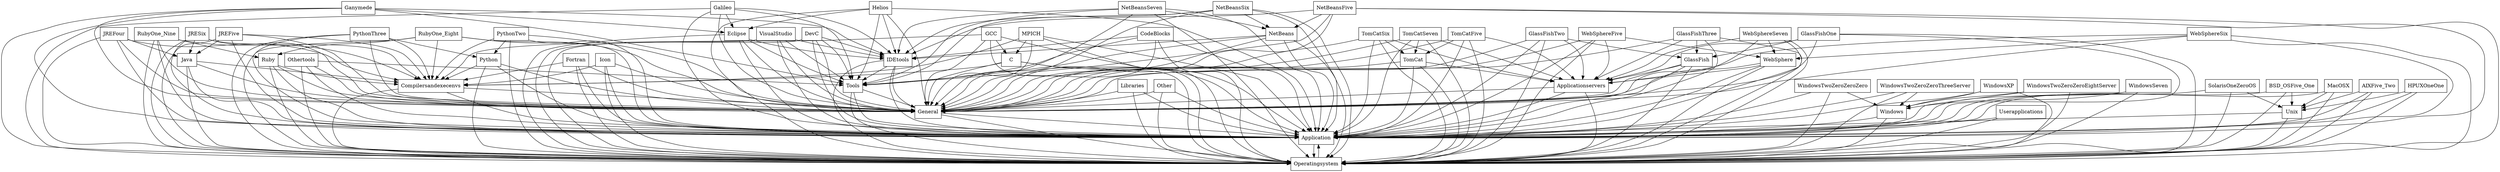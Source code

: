 digraph{
graph [rankdir=TB];
node [shape=box];
edge [arrowhead=normal];
0[label="Eclipse",]
1[label="DevC",]
2[label="BSD_OSFive_One",]
3[label="WindowsSeven",]
4[label="PythonTwo",]
5[label="IDEtools",]
6[label="Java",]
7[label="VisualStudio",]
8[label="MacOSX",]
9[label="General",]
10[label="Libraries",]
11[label="WindowsTwoZeroZeroZero",]
12[label="WebSphereFive",]
13[label="WebSphere",]
14[label="JREFour",]
15[label="GlassFishTwo",]
16[label="Ruby",]
17[label="Other",]
18[label="RubyOne_Eight",]
19[label="Helios",]
20[label="GlassFish",]
21[label="PythonThree",]
22[label="RubyOne_Nine",]
23[label="Tools",]
24[label="Ganymede",]
25[label="Application",]
26[label="NetBeansSix",]
27[label="WindowsTwoZeroZeroThreeServer",]
28[label="Operatingsystem",]
29[label="Unix",]
30[label="TomCatSeven",]
31[label="JREFive",]
32[label="C",]
33[label="WindowsXP",]
34[label="NetBeans",]
35[label="Fortran",]
36[label="TomCatSix",]
37[label="Python",]
38[label="NetBeansSeven",]
39[label="GlassFishOne",]
40[label="SolarisOneZeroOS",]
41[label="MPICH",]
42[label="Userapplications",]
43[label="AIXFive_Two",]
44[label="HPUXOneOne",]
45[label="Galileo",]
46[label="WebSphereSeven",]
47[label="Compilersandexecenvs",]
48[label="WindowsTwoZeroZeroEightServer",]
49[label="Windows",]
50[label="TomCat",]
51[label="TomCatFive",]
52[label="WebSphereSix",]
53[label="JRESix",]
54[label="Applicationservers",]
55[label="NetBeansFive",]
56[label="CodeBlocks",]
57[label="GlassFishThree",]
58[label="GCC",]
59[label="Othertools",]
60[label="Icon",]
0->5[label="",]
0->9[label="",]
0->23[label="",]
0->25[label="",]
0->28[label="",]
1->5[label="",]
1->9[label="",]
1->23[label="",]
1->25[label="",]
1->28[label="",]
2->25[label="",]
2->28[label="",]
2->29[label="",]
3->25[label="",]
3->28[label="",]
3->49[label="",]
4->9[label="",]
4->25[label="",]
4->28[label="",]
4->37[label="",]
4->47[label="",]
5->9[label="",]
5->23[label="",]
5->25[label="",]
5->28[label="",]
6->9[label="",]
6->25[label="",]
6->28[label="",]
6->47[label="",]
7->5[label="",]
7->9[label="",]
7->23[label="",]
7->25[label="",]
7->28[label="",]
8->25[label="",]
8->28[label="",]
8->29[label="",]
9->25[label="",]
9->28[label="",]
10->9[label="",]
10->25[label="",]
10->28[label="",]
11->25[label="",]
11->28[label="",]
11->49[label="",]
12->9[label="",]
12->13[label="",]
12->25[label="",]
12->28[label="",]
12->54[label="",]
13->9[label="",]
13->25[label="",]
13->28[label="",]
13->54[label="",]
14->6[label="",]
14->9[label="",]
14->25[label="",]
14->28[label="",]
14->47[label="",]
15->9[label="",]
15->20[label="",]
15->25[label="",]
15->28[label="",]
15->54[label="",]
16->9[label="",]
16->25[label="",]
16->28[label="",]
16->47[label="",]
17->9[label="",]
17->25[label="",]
17->28[label="",]
18->9[label="",]
18->16[label="",]
18->25[label="",]
18->28[label="",]
18->47[label="",]
19->0[label="",]
19->5[label="",]
19->9[label="",]
19->23[label="",]
19->25[label="",]
19->28[label="",]
20->9[label="",]
20->25[label="",]
20->28[label="",]
20->54[label="",]
21->9[label="",]
21->25[label="",]
21->28[label="",]
21->37[label="",]
21->47[label="",]
22->9[label="",]
22->16[label="",]
22->25[label="",]
22->28[label="",]
22->47[label="",]
23->9[label="",]
23->25[label="",]
23->28[label="",]
24->0[label="",]
24->5[label="",]
24->9[label="",]
24->23[label="",]
24->25[label="",]
24->28[label="",]
25->28[label="",]
26->5[label="",]
26->9[label="",]
26->23[label="",]
26->25[label="",]
26->28[label="",]
26->34[label="",]
27->25[label="",]
27->28[label="",]
27->49[label="",]
28->25[label="",]
29->25[label="",]
29->28[label="",]
30->9[label="",]
30->25[label="",]
30->28[label="",]
30->50[label="",]
30->54[label="",]
31->6[label="",]
31->9[label="",]
31->25[label="",]
31->28[label="",]
31->47[label="",]
32->9[label="",]
32->25[label="",]
32->28[label="",]
32->47[label="",]
33->25[label="",]
33->28[label="",]
33->49[label="",]
34->5[label="",]
34->9[label="",]
34->23[label="",]
34->25[label="",]
34->28[label="",]
35->9[label="",]
35->25[label="",]
35->28[label="",]
35->47[label="",]
36->9[label="",]
36->25[label="",]
36->28[label="",]
36->50[label="",]
36->54[label="",]
37->9[label="",]
37->25[label="",]
37->28[label="",]
37->47[label="",]
38->5[label="",]
38->9[label="",]
38->23[label="",]
38->25[label="",]
38->28[label="",]
38->34[label="",]
39->9[label="",]
39->20[label="",]
39->25[label="",]
39->28[label="",]
39->54[label="",]
40->25[label="",]
40->28[label="",]
40->29[label="",]
41->9[label="",]
41->25[label="",]
41->28[label="",]
41->32[label="",]
41->47[label="",]
42->25[label="",]
42->28[label="",]
43->25[label="",]
43->28[label="",]
43->29[label="",]
44->25[label="",]
44->28[label="",]
44->29[label="",]
45->0[label="",]
45->5[label="",]
45->9[label="",]
45->23[label="",]
45->25[label="",]
45->28[label="",]
46->9[label="",]
46->13[label="",]
46->25[label="",]
46->28[label="",]
46->54[label="",]
47->9[label="",]
47->25[label="",]
47->28[label="",]
48->25[label="",]
48->28[label="",]
48->49[label="",]
49->25[label="",]
49->28[label="",]
50->9[label="",]
50->25[label="",]
50->28[label="",]
50->54[label="",]
51->9[label="",]
51->25[label="",]
51->28[label="",]
51->50[label="",]
51->54[label="",]
52->9[label="",]
52->13[label="",]
52->25[label="",]
52->28[label="",]
52->54[label="",]
53->6[label="",]
53->9[label="",]
53->25[label="",]
53->28[label="",]
53->47[label="",]
54->9[label="",]
54->25[label="",]
54->28[label="",]
55->5[label="",]
55->9[label="",]
55->23[label="",]
55->25[label="",]
55->28[label="",]
55->34[label="",]
56->5[label="",]
56->9[label="",]
56->23[label="",]
56->25[label="",]
56->28[label="",]
57->9[label="",]
57->20[label="",]
57->25[label="",]
57->28[label="",]
57->54[label="",]
58->9[label="",]
58->25[label="",]
58->28[label="",]
58->32[label="",]
58->47[label="",]
59->9[label="",]
59->23[label="",]
59->25[label="",]
59->28[label="",]
60->9[label="",]
60->25[label="",]
60->28[label="",]
60->47[label="",]
}
